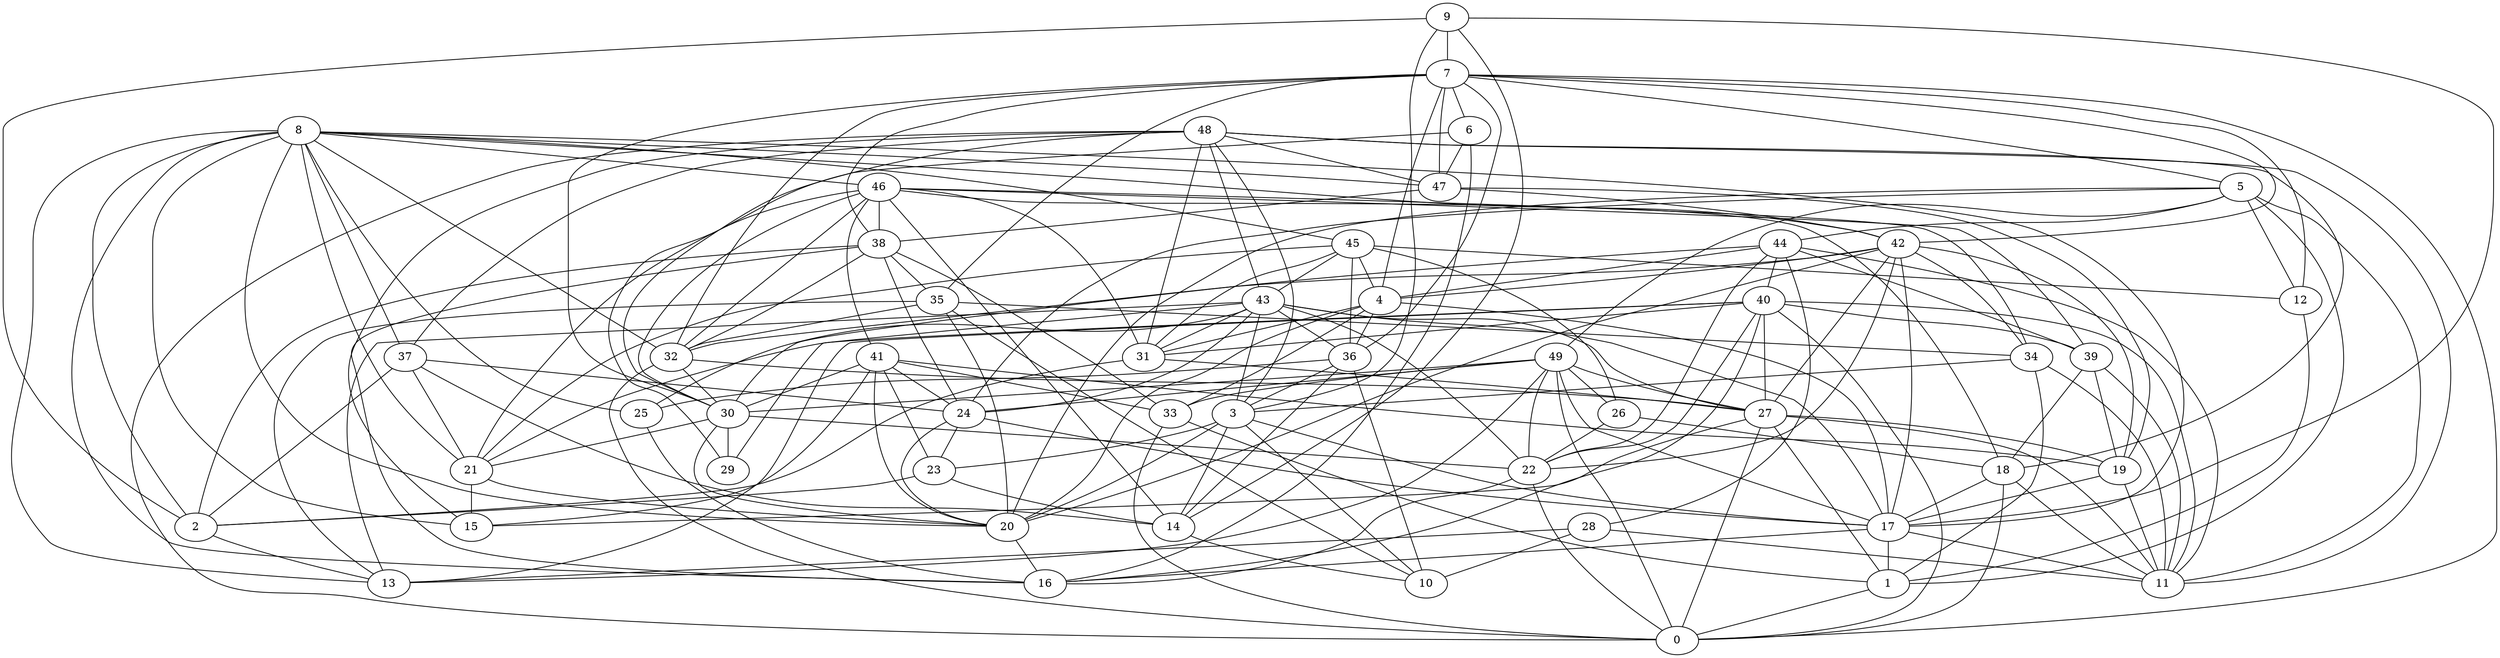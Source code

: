 digraph GG_graph {

subgraph G_graph {
edge [color = black]
"24" -> "17" [dir = none]
"26" -> "22" [dir = none]
"5" -> "24" [dir = none]
"5" -> "49" [dir = none]
"5" -> "44" [dir = none]
"33" -> "0" [dir = none]
"42" -> "27" [dir = none]
"42" -> "17" [dir = none]
"49" -> "17" [dir = none]
"49" -> "33" [dir = none]
"49" -> "22" [dir = none]
"49" -> "30" [dir = none]
"39" -> "18" [dir = none]
"36" -> "25" [dir = none]
"36" -> "10" [dir = none]
"1" -> "0" [dir = none]
"7" -> "12" [dir = none]
"7" -> "36" [dir = none]
"7" -> "47" [dir = none]
"7" -> "4" [dir = none]
"7" -> "32" [dir = none]
"7" -> "6" [dir = none]
"7" -> "38" [dir = none]
"46" -> "14" [dir = none]
"46" -> "39" [dir = none]
"46" -> "30" [dir = none]
"46" -> "18" [dir = none]
"46" -> "41" [dir = none]
"41" -> "24" [dir = none]
"28" -> "10" [dir = none]
"40" -> "11" [dir = none]
"40" -> "31" [dir = none]
"17" -> "16" [dir = none]
"17" -> "11" [dir = none]
"17" -> "1" [dir = none]
"38" -> "24" [dir = none]
"8" -> "13" [dir = none]
"8" -> "2" [dir = none]
"8" -> "45" [dir = none]
"8" -> "15" [dir = none]
"8" -> "17" [dir = none]
"8" -> "20" [dir = none]
"8" -> "37" [dir = none]
"8" -> "32" [dir = none]
"8" -> "47" [dir = none]
"44" -> "11" [dir = none]
"44" -> "22" [dir = none]
"44" -> "28" [dir = none]
"22" -> "0" [dir = none]
"22" -> "16" [dir = none]
"9" -> "2" [dir = none]
"9" -> "7" [dir = none]
"43" -> "36" [dir = none]
"43" -> "22" [dir = none]
"43" -> "24" [dir = none]
"43" -> "17" [dir = none]
"43" -> "27" [dir = none]
"43" -> "13" [dir = none]
"43" -> "25" [dir = none]
"43" -> "29" [dir = none]
"48" -> "0" [dir = none]
"48" -> "43" [dir = none]
"18" -> "11" [dir = none]
"18" -> "17" [dir = none]
"19" -> "17" [dir = none]
"37" -> "21" [dir = none]
"37" -> "24" [dir = none]
"37" -> "14" [dir = none]
"37" -> "2" [dir = none]
"34" -> "1" [dir = none]
"34" -> "3" [dir = none]
"14" -> "10" [dir = none]
"47" -> "19" [dir = none]
"27" -> "15" [dir = none]
"27" -> "0" [dir = none]
"27" -> "11" [dir = none]
"35" -> "34" [dir = none]
"35" -> "20" [dir = none]
"20" -> "16" [dir = none]
"4" -> "33" [dir = none]
"4" -> "17" [dir = none]
"4" -> "31" [dir = none]
"21" -> "15" [dir = none]
"23" -> "14" [dir = none]
"3" -> "23" [dir = none]
"3" -> "17" [dir = none]
"3" -> "14" [dir = none]
"30" -> "29" [dir = none]
"30" -> "20" [dir = none]
"30" -> "22" [dir = none]
"6" -> "29" [dir = none]
"45" -> "31" [dir = none]
"45" -> "21" [dir = none]
"45" -> "36" [dir = none]
"45" -> "26" [dir = none]
"45" -> "43" [dir = none]
"45" -> "4" [dir = none]
"45" -> "12" [dir = none]
"47" -> "42" [dir = none]
"44" -> "30" [dir = none]
"40" -> "22" [dir = none]
"8" -> "21" [dir = none]
"41" -> "20" [dir = none]
"33" -> "1" [dir = none]
"38" -> "32" [dir = none]
"49" -> "24" [dir = none]
"24" -> "23" [dir = none]
"34" -> "11" [dir = none]
"46" -> "21" [dir = none]
"6" -> "16" [dir = none]
"5" -> "12" [dir = none]
"38" -> "16" [dir = none]
"48" -> "3" [dir = none]
"42" -> "32" [dir = none]
"5" -> "1" [dir = none]
"27" -> "1" [dir = none]
"23" -> "2" [dir = none]
"41" -> "23" [dir = none]
"48" -> "31" [dir = none]
"7" -> "5" [dir = none]
"9" -> "3" [dir = none]
"49" -> "13" [dir = none]
"40" -> "21" [dir = none]
"6" -> "47" [dir = none]
"3" -> "10" [dir = none]
"42" -> "34" [dir = none]
"4" -> "36" [dir = none]
"25" -> "16" [dir = none]
"46" -> "31" [dir = none]
"3" -> "20" [dir = none]
"7" -> "42" [dir = none]
"42" -> "20" [dir = none]
"31" -> "2" [dir = none]
"46" -> "38" [dir = none]
"48" -> "18" [dir = none]
"28" -> "11" [dir = none]
"9" -> "14" [dir = none]
"41" -> "30" [dir = none]
"41" -> "15" [dir = none]
"24" -> "20" [dir = none]
"7" -> "30" [dir = none]
"39" -> "11" [dir = none]
"48" -> "47" [dir = none]
"21" -> "20" [dir = none]
"12" -> "1" [dir = none]
"48" -> "37" [dir = none]
"35" -> "13" [dir = none]
"43" -> "3" [dir = none]
"40" -> "0" [dir = none]
"48" -> "30" [dir = none]
"36" -> "3" [dir = none]
"18" -> "0" [dir = none]
"44" -> "40" [dir = none]
"40" -> "27" [dir = none]
"39" -> "19" [dir = none]
"35" -> "10" [dir = none]
"42" -> "19" [dir = none]
"4" -> "20" [dir = none]
"38" -> "35" [dir = none]
"32" -> "0" [dir = none]
"2" -> "13" [dir = none]
"42" -> "22" [dir = none]
"40" -> "39" [dir = none]
"41" -> "33" [dir = none]
"32" -> "30" [dir = none]
"9" -> "17" [dir = none]
"5" -> "20" [dir = none]
"36" -> "14" [dir = none]
"46" -> "34" [dir = none]
"38" -> "33" [dir = none]
"44" -> "39" [dir = none]
"48" -> "15" [dir = none]
"35" -> "32" [dir = none]
"43" -> "31" [dir = none]
"49" -> "26" [dir = none]
"28" -> "13" [dir = none]
"7" -> "35" [dir = none]
"31" -> "27" [dir = none]
"49" -> "27" [dir = none]
"40" -> "16" [dir = none]
"41" -> "19" [dir = none]
"26" -> "18" [dir = none]
"32" -> "27" [dir = none]
"48" -> "11" [dir = none]
"8" -> "16" [dir = none]
"5" -> "11" [dir = none]
"40" -> "13" [dir = none]
"19" -> "11" [dir = none]
"38" -> "2" [dir = none]
"8" -> "46" [dir = none]
"8" -> "42" [dir = none]
"46" -> "32" [dir = none]
"27" -> "19" [dir = none]
"47" -> "38" [dir = none]
"7" -> "0" [dir = none]
"42" -> "4" [dir = none]
"49" -> "0" [dir = none]
"8" -> "25" [dir = none]
"30" -> "21" [dir = none]
"44" -> "4" [dir = none]
}

}
